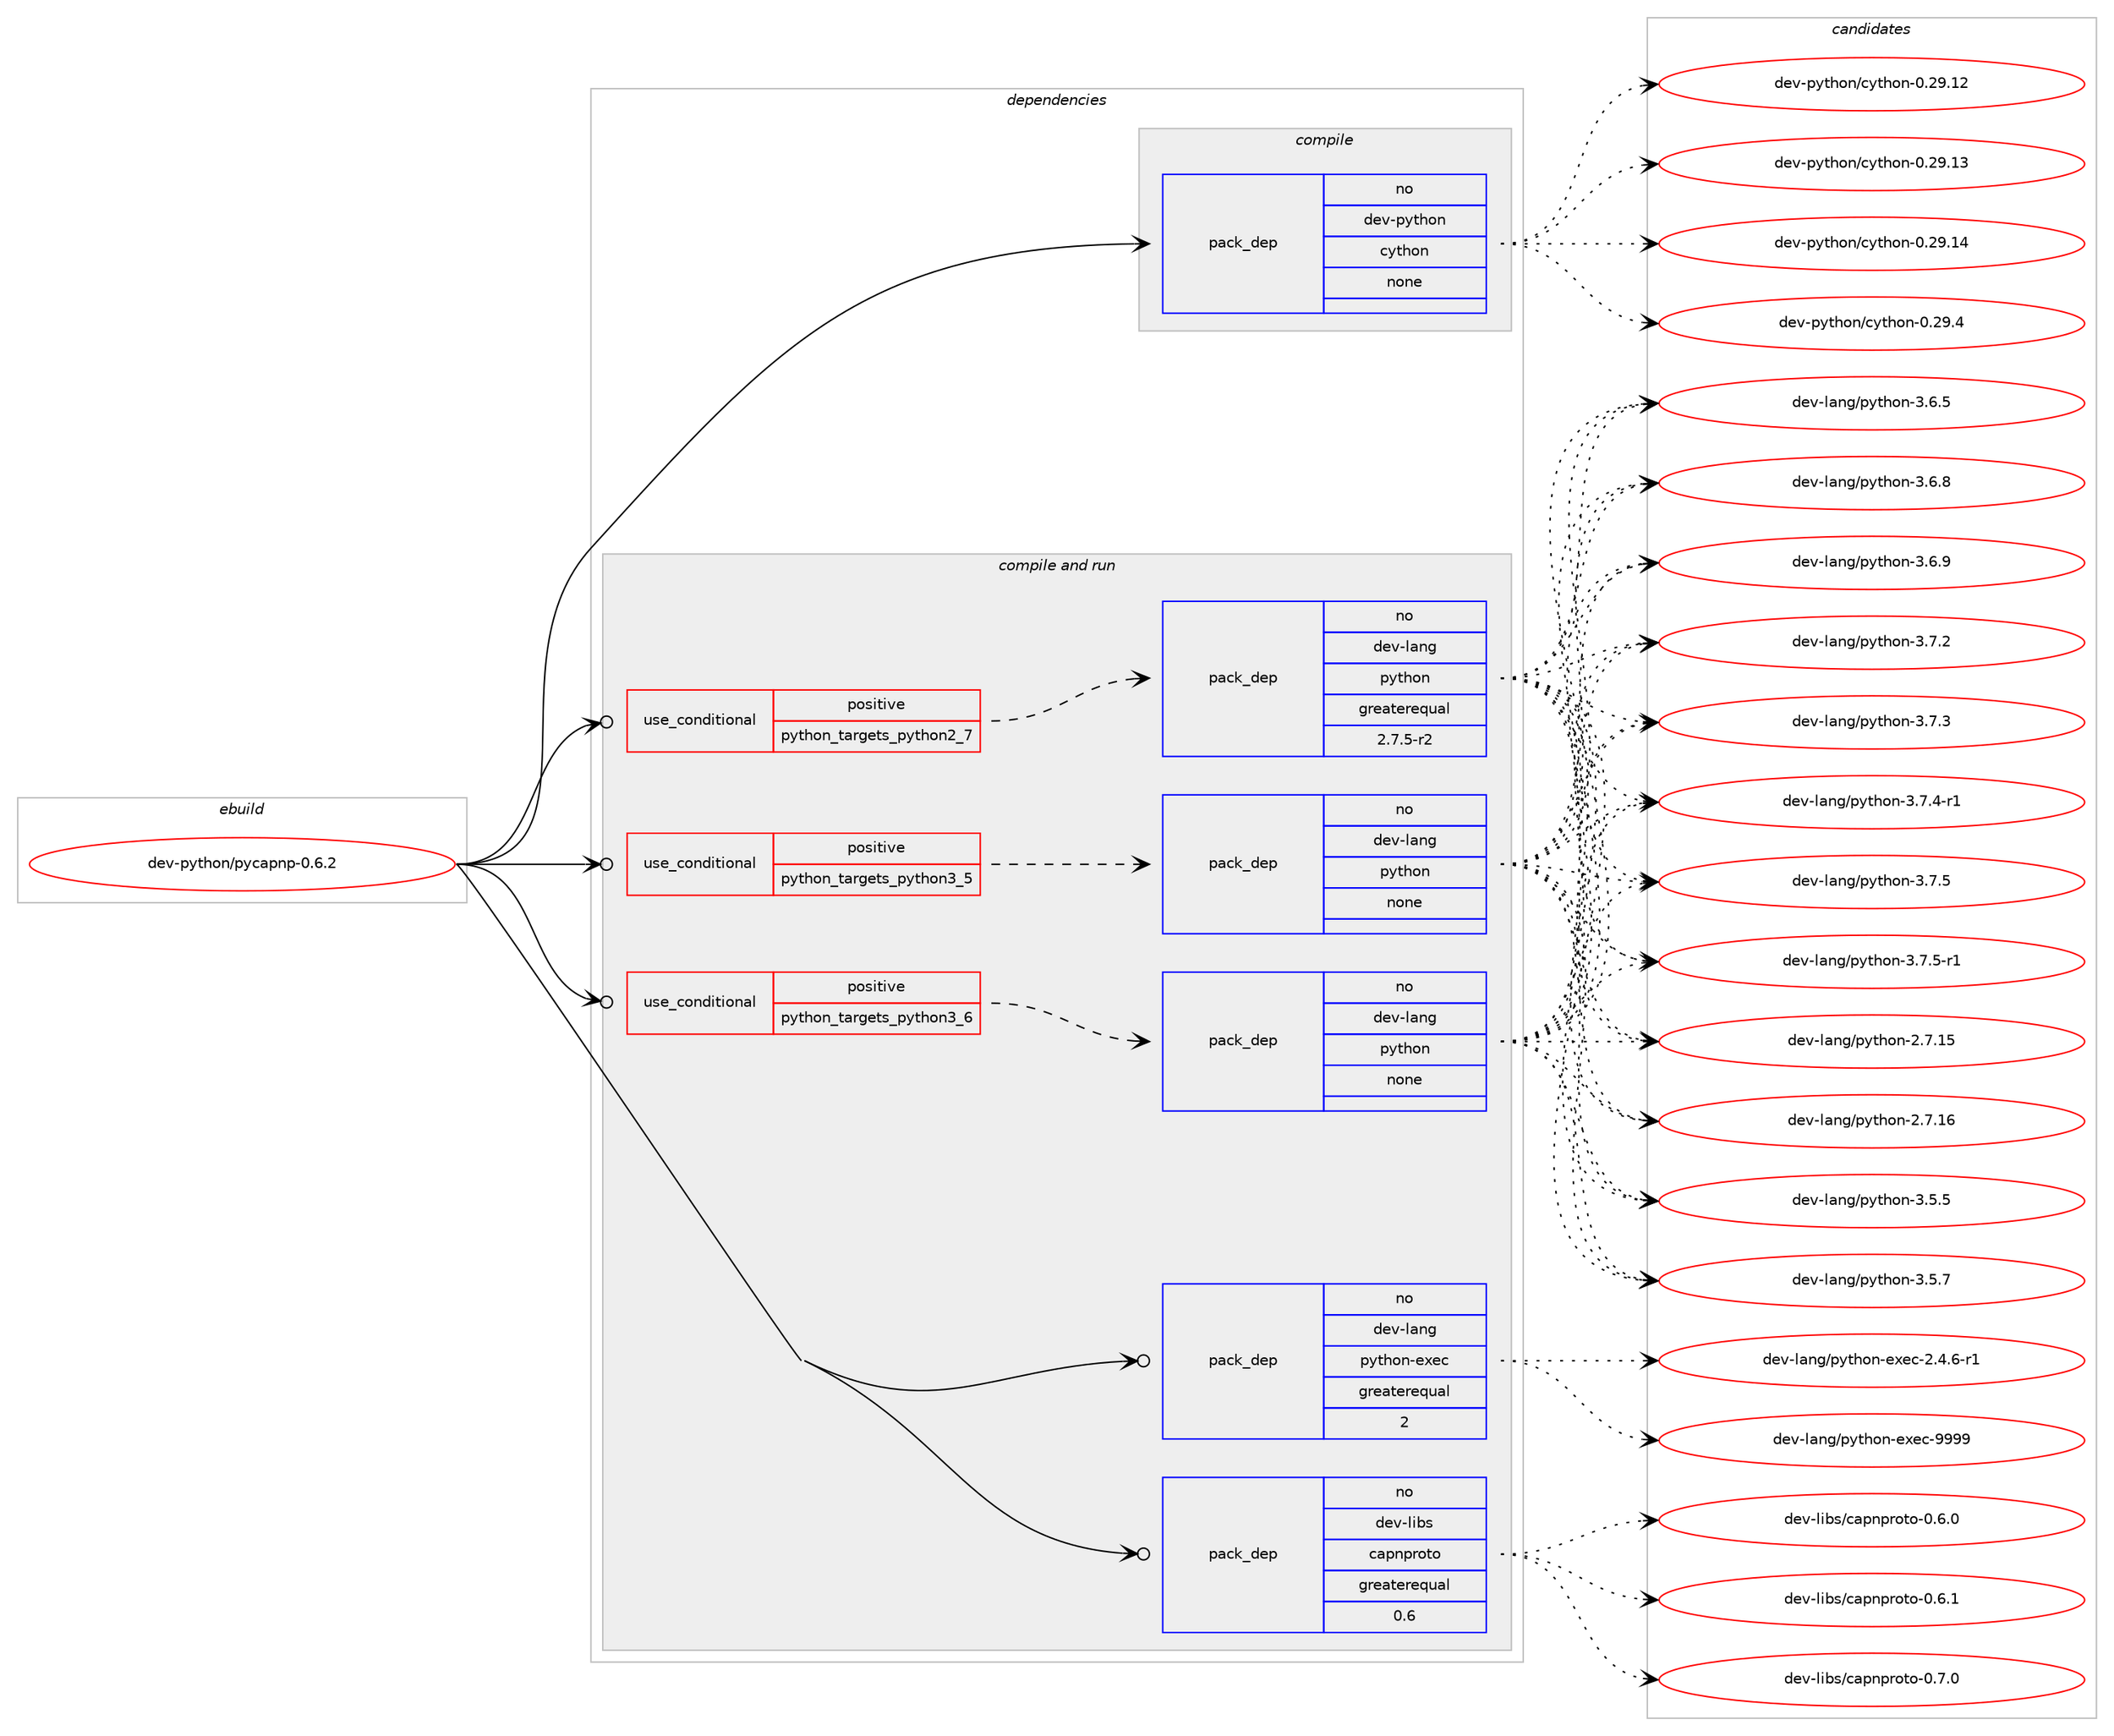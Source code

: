 digraph prolog {

# *************
# Graph options
# *************

newrank=true;
concentrate=true;
compound=true;
graph [rankdir=LR,fontname=Helvetica,fontsize=10,ranksep=1.5];#, ranksep=2.5, nodesep=0.2];
edge  [arrowhead=vee];
node  [fontname=Helvetica,fontsize=10];

# **********
# The ebuild
# **********

subgraph cluster_leftcol {
color=gray;
rank=same;
label=<<i>ebuild</i>>;
id [label="dev-python/pycapnp-0.6.2", color=red, width=4, href="../dev-python/pycapnp-0.6.2.svg"];
}

# ****************
# The dependencies
# ****************

subgraph cluster_midcol {
color=gray;
label=<<i>dependencies</i>>;
subgraph cluster_compile {
fillcolor="#eeeeee";
style=filled;
label=<<i>compile</i>>;
subgraph pack467258 {
dependency624512 [label=<<TABLE BORDER="0" CELLBORDER="1" CELLSPACING="0" CELLPADDING="4" WIDTH="220"><TR><TD ROWSPAN="6" CELLPADDING="30">pack_dep</TD></TR><TR><TD WIDTH="110">no</TD></TR><TR><TD>dev-python</TD></TR><TR><TD>cython</TD></TR><TR><TD>none</TD></TR><TR><TD></TD></TR></TABLE>>, shape=none, color=blue];
}
id:e -> dependency624512:w [weight=20,style="solid",arrowhead="vee"];
}
subgraph cluster_compileandrun {
fillcolor="#eeeeee";
style=filled;
label=<<i>compile and run</i>>;
subgraph cond145410 {
dependency624513 [label=<<TABLE BORDER="0" CELLBORDER="1" CELLSPACING="0" CELLPADDING="4"><TR><TD ROWSPAN="3" CELLPADDING="10">use_conditional</TD></TR><TR><TD>positive</TD></TR><TR><TD>python_targets_python2_7</TD></TR></TABLE>>, shape=none, color=red];
subgraph pack467259 {
dependency624514 [label=<<TABLE BORDER="0" CELLBORDER="1" CELLSPACING="0" CELLPADDING="4" WIDTH="220"><TR><TD ROWSPAN="6" CELLPADDING="30">pack_dep</TD></TR><TR><TD WIDTH="110">no</TD></TR><TR><TD>dev-lang</TD></TR><TR><TD>python</TD></TR><TR><TD>greaterequal</TD></TR><TR><TD>2.7.5-r2</TD></TR></TABLE>>, shape=none, color=blue];
}
dependency624513:e -> dependency624514:w [weight=20,style="dashed",arrowhead="vee"];
}
id:e -> dependency624513:w [weight=20,style="solid",arrowhead="odotvee"];
subgraph cond145411 {
dependency624515 [label=<<TABLE BORDER="0" CELLBORDER="1" CELLSPACING="0" CELLPADDING="4"><TR><TD ROWSPAN="3" CELLPADDING="10">use_conditional</TD></TR><TR><TD>positive</TD></TR><TR><TD>python_targets_python3_5</TD></TR></TABLE>>, shape=none, color=red];
subgraph pack467260 {
dependency624516 [label=<<TABLE BORDER="0" CELLBORDER="1" CELLSPACING="0" CELLPADDING="4" WIDTH="220"><TR><TD ROWSPAN="6" CELLPADDING="30">pack_dep</TD></TR><TR><TD WIDTH="110">no</TD></TR><TR><TD>dev-lang</TD></TR><TR><TD>python</TD></TR><TR><TD>none</TD></TR><TR><TD></TD></TR></TABLE>>, shape=none, color=blue];
}
dependency624515:e -> dependency624516:w [weight=20,style="dashed",arrowhead="vee"];
}
id:e -> dependency624515:w [weight=20,style="solid",arrowhead="odotvee"];
subgraph cond145412 {
dependency624517 [label=<<TABLE BORDER="0" CELLBORDER="1" CELLSPACING="0" CELLPADDING="4"><TR><TD ROWSPAN="3" CELLPADDING="10">use_conditional</TD></TR><TR><TD>positive</TD></TR><TR><TD>python_targets_python3_6</TD></TR></TABLE>>, shape=none, color=red];
subgraph pack467261 {
dependency624518 [label=<<TABLE BORDER="0" CELLBORDER="1" CELLSPACING="0" CELLPADDING="4" WIDTH="220"><TR><TD ROWSPAN="6" CELLPADDING="30">pack_dep</TD></TR><TR><TD WIDTH="110">no</TD></TR><TR><TD>dev-lang</TD></TR><TR><TD>python</TD></TR><TR><TD>none</TD></TR><TR><TD></TD></TR></TABLE>>, shape=none, color=blue];
}
dependency624517:e -> dependency624518:w [weight=20,style="dashed",arrowhead="vee"];
}
id:e -> dependency624517:w [weight=20,style="solid",arrowhead="odotvee"];
subgraph pack467262 {
dependency624519 [label=<<TABLE BORDER="0" CELLBORDER="1" CELLSPACING="0" CELLPADDING="4" WIDTH="220"><TR><TD ROWSPAN="6" CELLPADDING="30">pack_dep</TD></TR><TR><TD WIDTH="110">no</TD></TR><TR><TD>dev-lang</TD></TR><TR><TD>python-exec</TD></TR><TR><TD>greaterequal</TD></TR><TR><TD>2</TD></TR></TABLE>>, shape=none, color=blue];
}
id:e -> dependency624519:w [weight=20,style="solid",arrowhead="odotvee"];
subgraph pack467263 {
dependency624520 [label=<<TABLE BORDER="0" CELLBORDER="1" CELLSPACING="0" CELLPADDING="4" WIDTH="220"><TR><TD ROWSPAN="6" CELLPADDING="30">pack_dep</TD></TR><TR><TD WIDTH="110">no</TD></TR><TR><TD>dev-libs</TD></TR><TR><TD>capnproto</TD></TR><TR><TD>greaterequal</TD></TR><TR><TD>0.6</TD></TR></TABLE>>, shape=none, color=blue];
}
id:e -> dependency624520:w [weight=20,style="solid",arrowhead="odotvee"];
}
subgraph cluster_run {
fillcolor="#eeeeee";
style=filled;
label=<<i>run</i>>;
}
}

# **************
# The candidates
# **************

subgraph cluster_choices {
rank=same;
color=gray;
label=<<i>candidates</i>>;

subgraph choice467258 {
color=black;
nodesep=1;
choice1001011184511212111610411111047991211161041111104548465057464950 [label="dev-python/cython-0.29.12", color=red, width=4,href="../dev-python/cython-0.29.12.svg"];
choice1001011184511212111610411111047991211161041111104548465057464951 [label="dev-python/cython-0.29.13", color=red, width=4,href="../dev-python/cython-0.29.13.svg"];
choice1001011184511212111610411111047991211161041111104548465057464952 [label="dev-python/cython-0.29.14", color=red, width=4,href="../dev-python/cython-0.29.14.svg"];
choice10010111845112121116104111110479912111610411111045484650574652 [label="dev-python/cython-0.29.4", color=red, width=4,href="../dev-python/cython-0.29.4.svg"];
dependency624512:e -> choice1001011184511212111610411111047991211161041111104548465057464950:w [style=dotted,weight="100"];
dependency624512:e -> choice1001011184511212111610411111047991211161041111104548465057464951:w [style=dotted,weight="100"];
dependency624512:e -> choice1001011184511212111610411111047991211161041111104548465057464952:w [style=dotted,weight="100"];
dependency624512:e -> choice10010111845112121116104111110479912111610411111045484650574652:w [style=dotted,weight="100"];
}
subgraph choice467259 {
color=black;
nodesep=1;
choice10010111845108971101034711212111610411111045504655464953 [label="dev-lang/python-2.7.15", color=red, width=4,href="../dev-lang/python-2.7.15.svg"];
choice10010111845108971101034711212111610411111045504655464954 [label="dev-lang/python-2.7.16", color=red, width=4,href="../dev-lang/python-2.7.16.svg"];
choice100101118451089711010347112121116104111110455146534653 [label="dev-lang/python-3.5.5", color=red, width=4,href="../dev-lang/python-3.5.5.svg"];
choice100101118451089711010347112121116104111110455146534655 [label="dev-lang/python-3.5.7", color=red, width=4,href="../dev-lang/python-3.5.7.svg"];
choice100101118451089711010347112121116104111110455146544653 [label="dev-lang/python-3.6.5", color=red, width=4,href="../dev-lang/python-3.6.5.svg"];
choice100101118451089711010347112121116104111110455146544656 [label="dev-lang/python-3.6.8", color=red, width=4,href="../dev-lang/python-3.6.8.svg"];
choice100101118451089711010347112121116104111110455146544657 [label="dev-lang/python-3.6.9", color=red, width=4,href="../dev-lang/python-3.6.9.svg"];
choice100101118451089711010347112121116104111110455146554650 [label="dev-lang/python-3.7.2", color=red, width=4,href="../dev-lang/python-3.7.2.svg"];
choice100101118451089711010347112121116104111110455146554651 [label="dev-lang/python-3.7.3", color=red, width=4,href="../dev-lang/python-3.7.3.svg"];
choice1001011184510897110103471121211161041111104551465546524511449 [label="dev-lang/python-3.7.4-r1", color=red, width=4,href="../dev-lang/python-3.7.4-r1.svg"];
choice100101118451089711010347112121116104111110455146554653 [label="dev-lang/python-3.7.5", color=red, width=4,href="../dev-lang/python-3.7.5.svg"];
choice1001011184510897110103471121211161041111104551465546534511449 [label="dev-lang/python-3.7.5-r1", color=red, width=4,href="../dev-lang/python-3.7.5-r1.svg"];
dependency624514:e -> choice10010111845108971101034711212111610411111045504655464953:w [style=dotted,weight="100"];
dependency624514:e -> choice10010111845108971101034711212111610411111045504655464954:w [style=dotted,weight="100"];
dependency624514:e -> choice100101118451089711010347112121116104111110455146534653:w [style=dotted,weight="100"];
dependency624514:e -> choice100101118451089711010347112121116104111110455146534655:w [style=dotted,weight="100"];
dependency624514:e -> choice100101118451089711010347112121116104111110455146544653:w [style=dotted,weight="100"];
dependency624514:e -> choice100101118451089711010347112121116104111110455146544656:w [style=dotted,weight="100"];
dependency624514:e -> choice100101118451089711010347112121116104111110455146544657:w [style=dotted,weight="100"];
dependency624514:e -> choice100101118451089711010347112121116104111110455146554650:w [style=dotted,weight="100"];
dependency624514:e -> choice100101118451089711010347112121116104111110455146554651:w [style=dotted,weight="100"];
dependency624514:e -> choice1001011184510897110103471121211161041111104551465546524511449:w [style=dotted,weight="100"];
dependency624514:e -> choice100101118451089711010347112121116104111110455146554653:w [style=dotted,weight="100"];
dependency624514:e -> choice1001011184510897110103471121211161041111104551465546534511449:w [style=dotted,weight="100"];
}
subgraph choice467260 {
color=black;
nodesep=1;
choice10010111845108971101034711212111610411111045504655464953 [label="dev-lang/python-2.7.15", color=red, width=4,href="../dev-lang/python-2.7.15.svg"];
choice10010111845108971101034711212111610411111045504655464954 [label="dev-lang/python-2.7.16", color=red, width=4,href="../dev-lang/python-2.7.16.svg"];
choice100101118451089711010347112121116104111110455146534653 [label="dev-lang/python-3.5.5", color=red, width=4,href="../dev-lang/python-3.5.5.svg"];
choice100101118451089711010347112121116104111110455146534655 [label="dev-lang/python-3.5.7", color=red, width=4,href="../dev-lang/python-3.5.7.svg"];
choice100101118451089711010347112121116104111110455146544653 [label="dev-lang/python-3.6.5", color=red, width=4,href="../dev-lang/python-3.6.5.svg"];
choice100101118451089711010347112121116104111110455146544656 [label="dev-lang/python-3.6.8", color=red, width=4,href="../dev-lang/python-3.6.8.svg"];
choice100101118451089711010347112121116104111110455146544657 [label="dev-lang/python-3.6.9", color=red, width=4,href="../dev-lang/python-3.6.9.svg"];
choice100101118451089711010347112121116104111110455146554650 [label="dev-lang/python-3.7.2", color=red, width=4,href="../dev-lang/python-3.7.2.svg"];
choice100101118451089711010347112121116104111110455146554651 [label="dev-lang/python-3.7.3", color=red, width=4,href="../dev-lang/python-3.7.3.svg"];
choice1001011184510897110103471121211161041111104551465546524511449 [label="dev-lang/python-3.7.4-r1", color=red, width=4,href="../dev-lang/python-3.7.4-r1.svg"];
choice100101118451089711010347112121116104111110455146554653 [label="dev-lang/python-3.7.5", color=red, width=4,href="../dev-lang/python-3.7.5.svg"];
choice1001011184510897110103471121211161041111104551465546534511449 [label="dev-lang/python-3.7.5-r1", color=red, width=4,href="../dev-lang/python-3.7.5-r1.svg"];
dependency624516:e -> choice10010111845108971101034711212111610411111045504655464953:w [style=dotted,weight="100"];
dependency624516:e -> choice10010111845108971101034711212111610411111045504655464954:w [style=dotted,weight="100"];
dependency624516:e -> choice100101118451089711010347112121116104111110455146534653:w [style=dotted,weight="100"];
dependency624516:e -> choice100101118451089711010347112121116104111110455146534655:w [style=dotted,weight="100"];
dependency624516:e -> choice100101118451089711010347112121116104111110455146544653:w [style=dotted,weight="100"];
dependency624516:e -> choice100101118451089711010347112121116104111110455146544656:w [style=dotted,weight="100"];
dependency624516:e -> choice100101118451089711010347112121116104111110455146544657:w [style=dotted,weight="100"];
dependency624516:e -> choice100101118451089711010347112121116104111110455146554650:w [style=dotted,weight="100"];
dependency624516:e -> choice100101118451089711010347112121116104111110455146554651:w [style=dotted,weight="100"];
dependency624516:e -> choice1001011184510897110103471121211161041111104551465546524511449:w [style=dotted,weight="100"];
dependency624516:e -> choice100101118451089711010347112121116104111110455146554653:w [style=dotted,weight="100"];
dependency624516:e -> choice1001011184510897110103471121211161041111104551465546534511449:w [style=dotted,weight="100"];
}
subgraph choice467261 {
color=black;
nodesep=1;
choice10010111845108971101034711212111610411111045504655464953 [label="dev-lang/python-2.7.15", color=red, width=4,href="../dev-lang/python-2.7.15.svg"];
choice10010111845108971101034711212111610411111045504655464954 [label="dev-lang/python-2.7.16", color=red, width=4,href="../dev-lang/python-2.7.16.svg"];
choice100101118451089711010347112121116104111110455146534653 [label="dev-lang/python-3.5.5", color=red, width=4,href="../dev-lang/python-3.5.5.svg"];
choice100101118451089711010347112121116104111110455146534655 [label="dev-lang/python-3.5.7", color=red, width=4,href="../dev-lang/python-3.5.7.svg"];
choice100101118451089711010347112121116104111110455146544653 [label="dev-lang/python-3.6.5", color=red, width=4,href="../dev-lang/python-3.6.5.svg"];
choice100101118451089711010347112121116104111110455146544656 [label="dev-lang/python-3.6.8", color=red, width=4,href="../dev-lang/python-3.6.8.svg"];
choice100101118451089711010347112121116104111110455146544657 [label="dev-lang/python-3.6.9", color=red, width=4,href="../dev-lang/python-3.6.9.svg"];
choice100101118451089711010347112121116104111110455146554650 [label="dev-lang/python-3.7.2", color=red, width=4,href="../dev-lang/python-3.7.2.svg"];
choice100101118451089711010347112121116104111110455146554651 [label="dev-lang/python-3.7.3", color=red, width=4,href="../dev-lang/python-3.7.3.svg"];
choice1001011184510897110103471121211161041111104551465546524511449 [label="dev-lang/python-3.7.4-r1", color=red, width=4,href="../dev-lang/python-3.7.4-r1.svg"];
choice100101118451089711010347112121116104111110455146554653 [label="dev-lang/python-3.7.5", color=red, width=4,href="../dev-lang/python-3.7.5.svg"];
choice1001011184510897110103471121211161041111104551465546534511449 [label="dev-lang/python-3.7.5-r1", color=red, width=4,href="../dev-lang/python-3.7.5-r1.svg"];
dependency624518:e -> choice10010111845108971101034711212111610411111045504655464953:w [style=dotted,weight="100"];
dependency624518:e -> choice10010111845108971101034711212111610411111045504655464954:w [style=dotted,weight="100"];
dependency624518:e -> choice100101118451089711010347112121116104111110455146534653:w [style=dotted,weight="100"];
dependency624518:e -> choice100101118451089711010347112121116104111110455146534655:w [style=dotted,weight="100"];
dependency624518:e -> choice100101118451089711010347112121116104111110455146544653:w [style=dotted,weight="100"];
dependency624518:e -> choice100101118451089711010347112121116104111110455146544656:w [style=dotted,weight="100"];
dependency624518:e -> choice100101118451089711010347112121116104111110455146544657:w [style=dotted,weight="100"];
dependency624518:e -> choice100101118451089711010347112121116104111110455146554650:w [style=dotted,weight="100"];
dependency624518:e -> choice100101118451089711010347112121116104111110455146554651:w [style=dotted,weight="100"];
dependency624518:e -> choice1001011184510897110103471121211161041111104551465546524511449:w [style=dotted,weight="100"];
dependency624518:e -> choice100101118451089711010347112121116104111110455146554653:w [style=dotted,weight="100"];
dependency624518:e -> choice1001011184510897110103471121211161041111104551465546534511449:w [style=dotted,weight="100"];
}
subgraph choice467262 {
color=black;
nodesep=1;
choice10010111845108971101034711212111610411111045101120101994550465246544511449 [label="dev-lang/python-exec-2.4.6-r1", color=red, width=4,href="../dev-lang/python-exec-2.4.6-r1.svg"];
choice10010111845108971101034711212111610411111045101120101994557575757 [label="dev-lang/python-exec-9999", color=red, width=4,href="../dev-lang/python-exec-9999.svg"];
dependency624519:e -> choice10010111845108971101034711212111610411111045101120101994550465246544511449:w [style=dotted,weight="100"];
dependency624519:e -> choice10010111845108971101034711212111610411111045101120101994557575757:w [style=dotted,weight="100"];
}
subgraph choice467263 {
color=black;
nodesep=1;
choice1001011184510810598115479997112110112114111116111454846544648 [label="dev-libs/capnproto-0.6.0", color=red, width=4,href="../dev-libs/capnproto-0.6.0.svg"];
choice1001011184510810598115479997112110112114111116111454846544649 [label="dev-libs/capnproto-0.6.1", color=red, width=4,href="../dev-libs/capnproto-0.6.1.svg"];
choice1001011184510810598115479997112110112114111116111454846554648 [label="dev-libs/capnproto-0.7.0", color=red, width=4,href="../dev-libs/capnproto-0.7.0.svg"];
dependency624520:e -> choice1001011184510810598115479997112110112114111116111454846544648:w [style=dotted,weight="100"];
dependency624520:e -> choice1001011184510810598115479997112110112114111116111454846544649:w [style=dotted,weight="100"];
dependency624520:e -> choice1001011184510810598115479997112110112114111116111454846554648:w [style=dotted,weight="100"];
}
}

}
